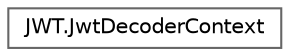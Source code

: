 digraph "Graphical Class Hierarchy"
{
 // LATEX_PDF_SIZE
  bgcolor="transparent";
  edge [fontname=Helvetica,fontsize=10,labelfontname=Helvetica,labelfontsize=10];
  node [fontname=Helvetica,fontsize=10,shape=box,height=0.2,width=0.4];
  rankdir="LR";
  Node0 [id="Node000000",label="JWT.JwtDecoderContext",height=0.2,width=0.4,color="grey40", fillcolor="white", style="filled",URL="$class_j_w_t_1_1_jwt_decoder_context.html",tooltip=" "];
}
